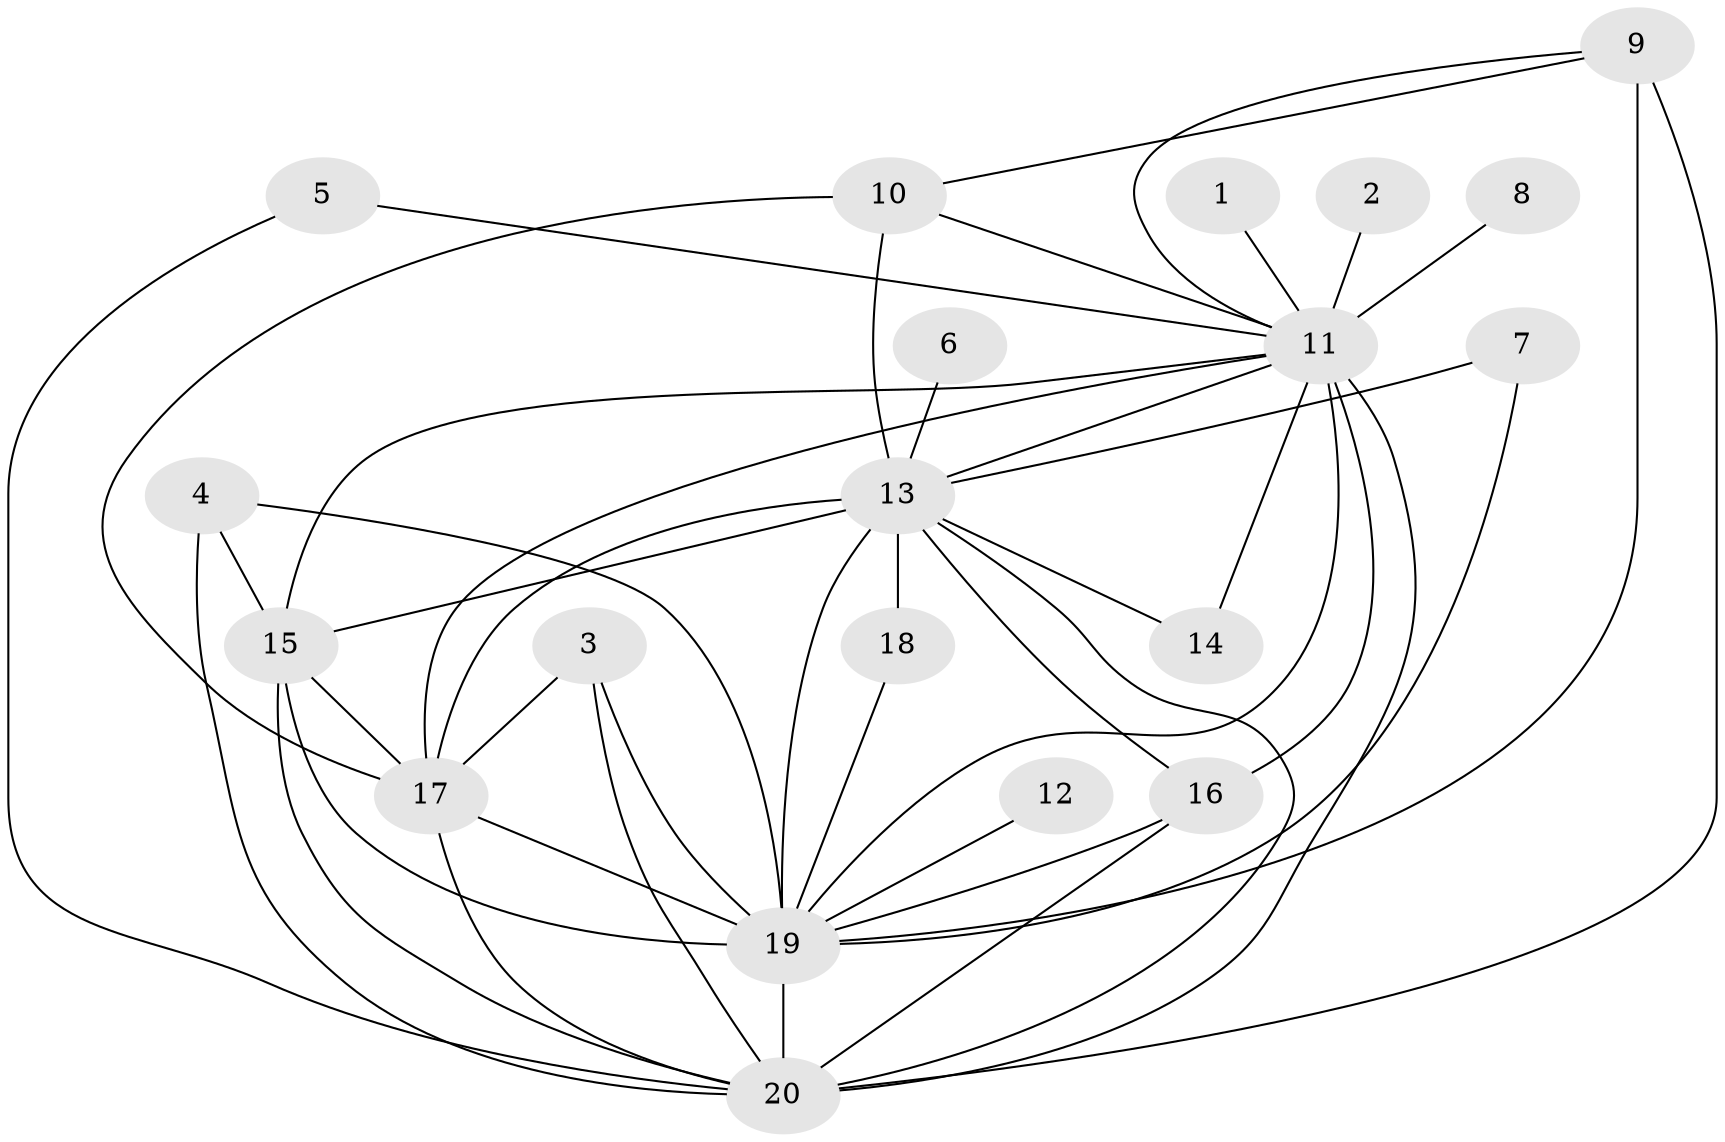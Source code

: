 // original degree distribution, {24: 0.015384615384615385, 18: 0.06153846153846154, 15: 0.015384615384615385, 12: 0.015384615384615385, 17: 0.03076923076923077, 16: 0.015384615384615385, 3: 0.2153846153846154, 2: 0.5692307692307692, 6: 0.03076923076923077, 5: 0.015384615384615385, 4: 0.015384615384615385}
// Generated by graph-tools (version 1.1) at 2025/36/03/04/25 23:36:18]
// undirected, 20 vertices, 45 edges
graph export_dot {
  node [color=gray90,style=filled];
  1;
  2;
  3;
  4;
  5;
  6;
  7;
  8;
  9;
  10;
  11;
  12;
  13;
  14;
  15;
  16;
  17;
  18;
  19;
  20;
  1 -- 11 [weight=1.0];
  2 -- 11 [weight=1.0];
  3 -- 17 [weight=1.0];
  3 -- 19 [weight=1.0];
  3 -- 20 [weight=1.0];
  4 -- 15 [weight=1.0];
  4 -- 19 [weight=3.0];
  4 -- 20 [weight=1.0];
  5 -- 11 [weight=1.0];
  5 -- 20 [weight=1.0];
  6 -- 13 [weight=2.0];
  7 -- 13 [weight=1.0];
  7 -- 19 [weight=2.0];
  8 -- 11 [weight=1.0];
  9 -- 10 [weight=1.0];
  9 -- 11 [weight=1.0];
  9 -- 19 [weight=3.0];
  9 -- 20 [weight=1.0];
  10 -- 11 [weight=1.0];
  10 -- 13 [weight=1.0];
  10 -- 17 [weight=1.0];
  11 -- 13 [weight=2.0];
  11 -- 14 [weight=1.0];
  11 -- 15 [weight=1.0];
  11 -- 16 [weight=1.0];
  11 -- 17 [weight=3.0];
  11 -- 19 [weight=5.0];
  11 -- 20 [weight=4.0];
  12 -- 19 [weight=1.0];
  13 -- 14 [weight=2.0];
  13 -- 15 [weight=1.0];
  13 -- 16 [weight=1.0];
  13 -- 17 [weight=3.0];
  13 -- 18 [weight=2.0];
  13 -- 19 [weight=8.0];
  13 -- 20 [weight=4.0];
  15 -- 17 [weight=1.0];
  15 -- 19 [weight=3.0];
  15 -- 20 [weight=2.0];
  16 -- 19 [weight=2.0];
  16 -- 20 [weight=1.0];
  17 -- 19 [weight=7.0];
  17 -- 20 [weight=3.0];
  18 -- 19 [weight=1.0];
  19 -- 20 [weight=13.0];
}
